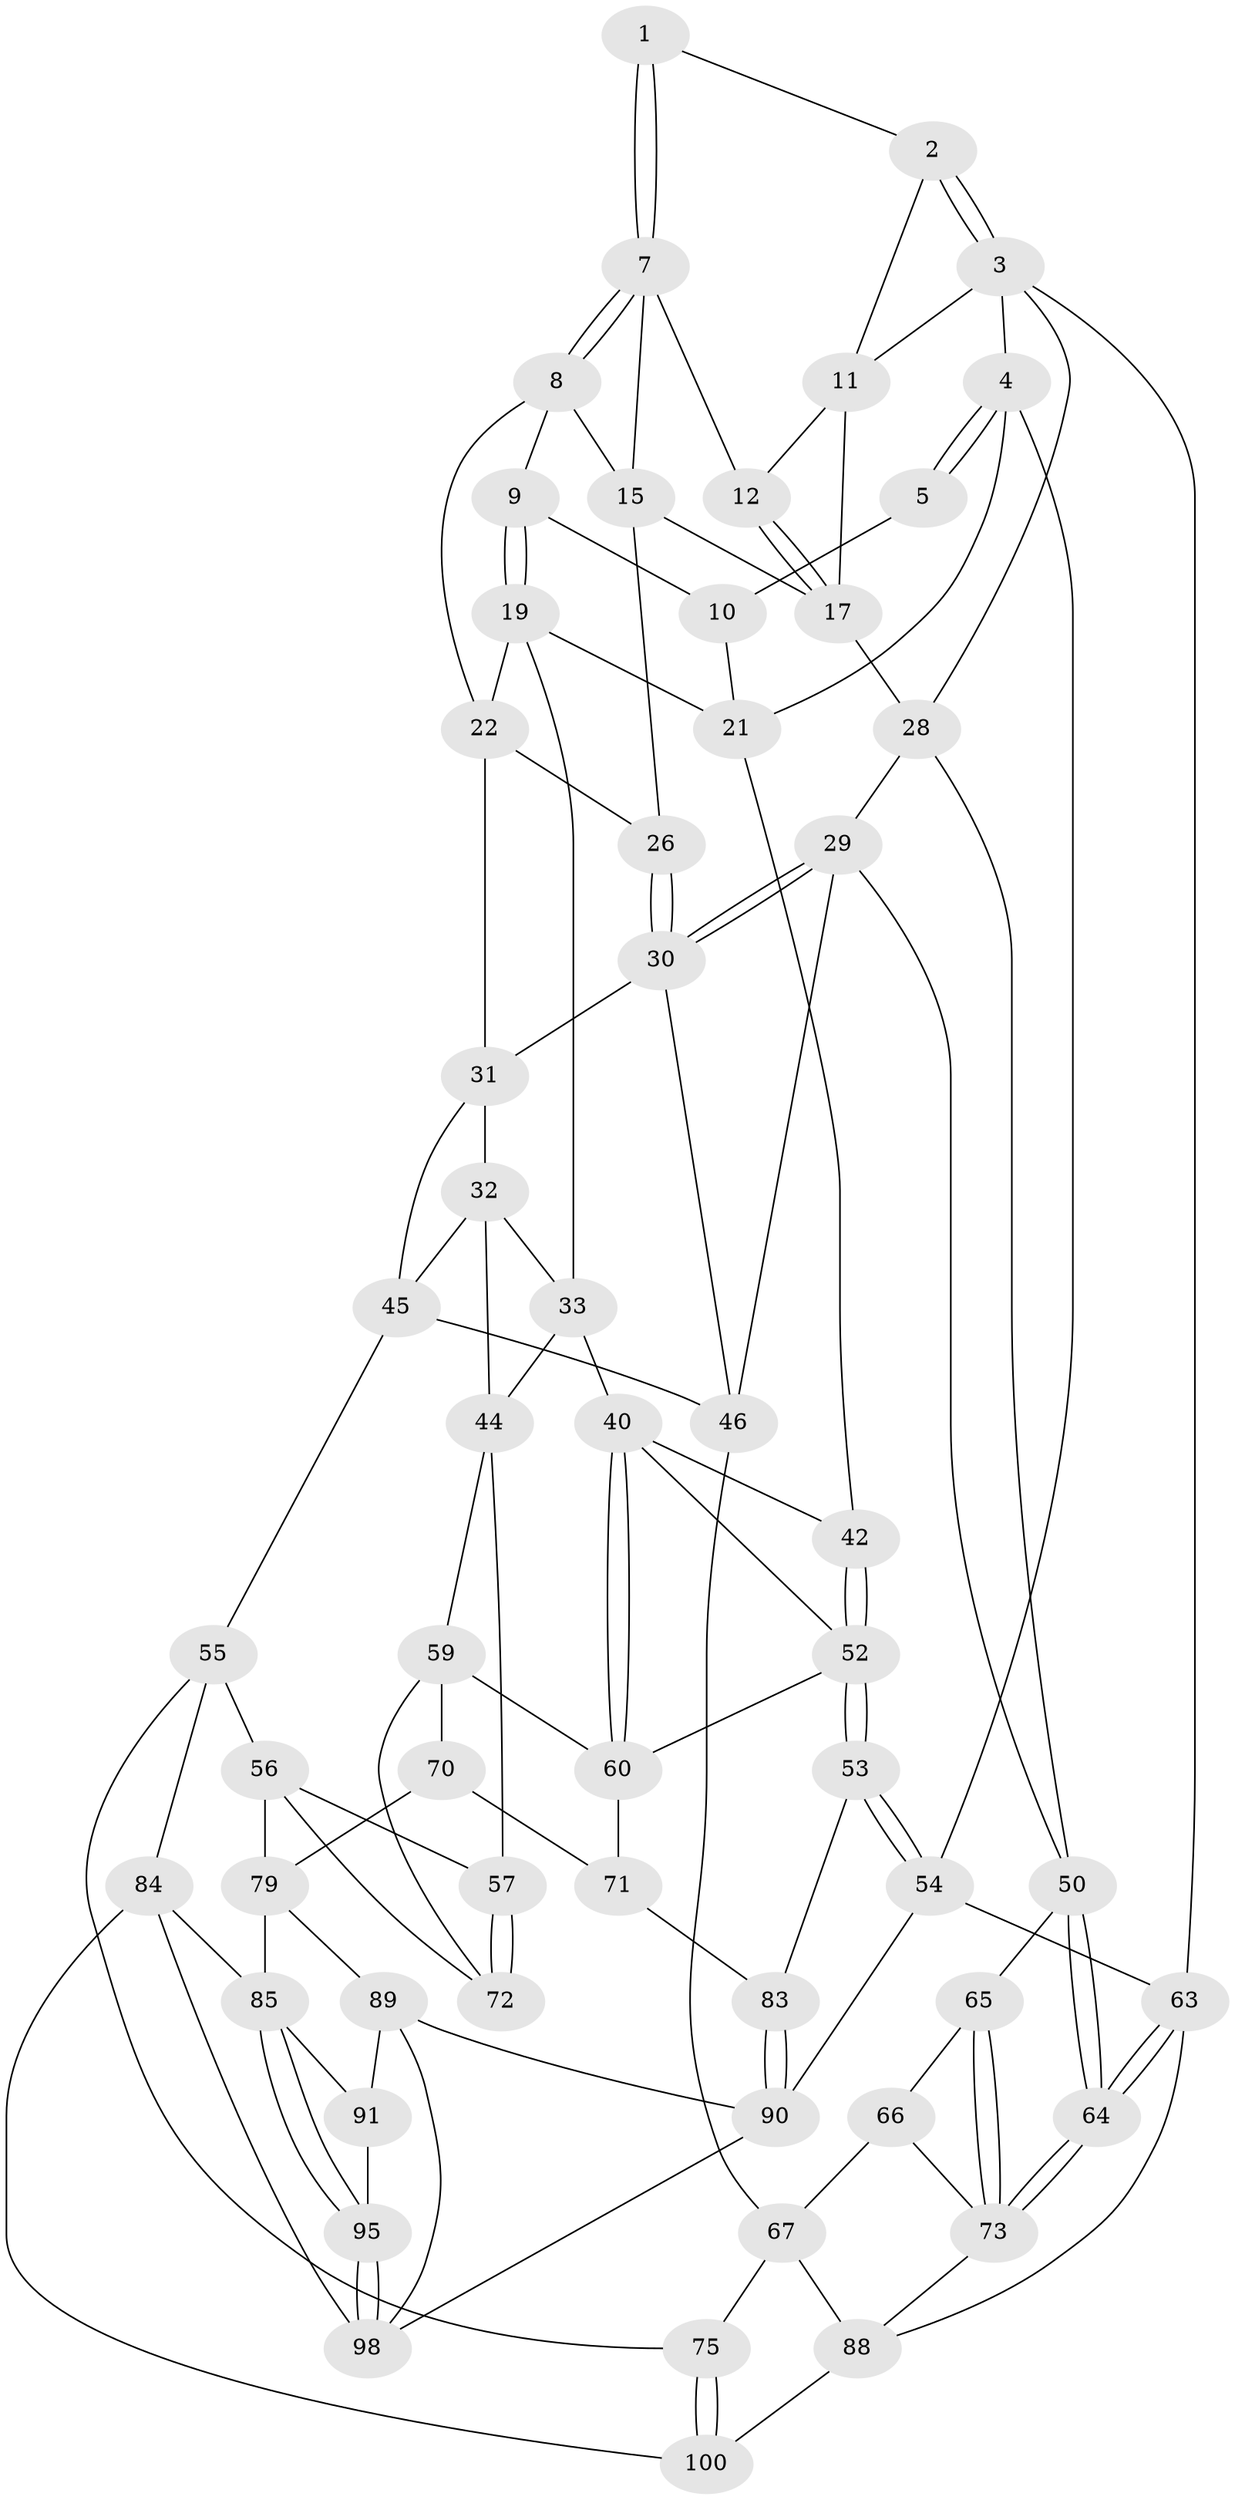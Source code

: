 // original degree distribution, {3: 0.0196078431372549, 4: 0.19607843137254902, 6: 0.17647058823529413, 5: 0.6078431372549019}
// Generated by graph-tools (version 1.1) at 2025/38/02/21/25 10:38:57]
// undirected, 58 vertices, 126 edges
graph export_dot {
graph [start="1"]
  node [color=gray90,style=filled];
  1 [pos="+0.6628624393170011+0"];
  2 [pos="+0.8313221873993286+0"];
  3 [pos="+1+0",super="+25"];
  4 [pos="+0+0",super="+38"];
  5 [pos="+0+0",super="+6"];
  7 [pos="+0.6142289899286748+0.013411914506200873",super="+13"];
  8 [pos="+0.4574426912924581+0.12950728380852614",super="+16"];
  9 [pos="+0.40030576269014273+0.12764116605355613"];
  10 [pos="+0.3608254070325747+0.0922654553834659",super="+14"];
  11 [pos="+0.8402164943174432+0.12375333225228671",super="+23"];
  12 [pos="+0.6748155945065017+0.14945985969646647"];
  15 [pos="+0.564990446168454+0.21635958317030224",super="+18"];
  17 [pos="+0.707016070643728+0.23152858111439079",super="+24"];
  19 [pos="+0.376101492028984+0.27956680220947855",super="+20"];
  21 [pos="+0.23934021634096256+0.29171583820221897",super="+37"];
  22 [pos="+0.49035412678640744+0.2773164056251964",super="+27"];
  26 [pos="+0.6345895481529494+0.323487338498555"];
  28 [pos="+0.8594639867041384+0.27927207004010396",super="+34"];
  29 [pos="+0.8055577804743295+0.4418916505293592",super="+48"];
  30 [pos="+0.6666914389191111+0.38290138389808154",super="+35"];
  31 [pos="+0.4957191761998476+0.4479239024349566",super="+36"];
  32 [pos="+0.3581742235826309+0.41282248379079567",super="+43"];
  33 [pos="+0.3304002736919481+0.3908552403077458",super="+39"];
  40 [pos="+0.10391625679273842+0.5073355231021429",super="+41"];
  42 [pos="+0.06371559909792507+0.48415529276931996"];
  44 [pos="+0.29179982114163217+0.6056415075519697",super="+58"];
  45 [pos="+0.4073236990410115+0.5777189553843896",super="+47"];
  46 [pos="+0.6073507199391394+0.5974210973423012",super="+49"];
  50 [pos="+1+0.5230778661798464",super="+51"];
  52 [pos="+0+0.7819214644094856",super="+61"];
  53 [pos="+0+0.7823714247873491"];
  54 [pos="+0+0.867059337482648",super="+68"];
  55 [pos="+0.45674359881194204+0.7257425346600661",super="+77"];
  56 [pos="+0.37991086440698085+0.7153842054045666",super="+78"];
  57 [pos="+0.3726239808062639+0.7106907274847796"];
  59 [pos="+0.23961006129969556+0.6688960822481184",super="+69"];
  60 [pos="+0.1853565442225793+0.6643257207102488",super="+62"];
  63 [pos="+1+1"];
  64 [pos="+1+0.9630943293470876"];
  65 [pos="+0.9370654433140307+0.7943471799043266"];
  66 [pos="+0.768849333384135+0.7653846029487423"];
  67 [pos="+0.7148414733745072+0.7246165833284435",super="+74"];
  70 [pos="+0.1940149271284513+0.7869845070464636",super="+81"];
  71 [pos="+0.1845572524837619+0.7856168079895811",super="+82"];
  72 [pos="+0.24866965209000283+0.7585480750399181"];
  73 [pos="+1+0.8621472426505042",super="+87"];
  75 [pos="+0.5806257533800048+0.8425538062836431",super="+76"];
  79 [pos="+0.2982986937713288+0.8213450051539296",super="+80"];
  83 [pos="+0.12956708024941935+0.8619089345757405"];
  84 [pos="+0.42634255218344275+0.8578028667454851",super="+97"];
  85 [pos="+0.40511685531270736+0.864488996688129",super="+86"];
  88 [pos="+0.723131804317246+0.993748166490206",super="+99"];
  89 [pos="+0.23329333281900483+0.8985017523781951",super="+93"];
  90 [pos="+0.14132732800274636+0.9061786958394099",super="+94"];
  91 [pos="+0.34627024564884074+0.8932438085529995",super="+92"];
  95 [pos="+0.37114592841316113+1",super="+96"];
  98 [pos="+0.42317156558961755+1",super="+102"];
  100 [pos="+0.5646515701611676+1",super="+101"];
  1 -- 2;
  1 -- 7;
  1 -- 7;
  2 -- 3;
  2 -- 3;
  2 -- 11;
  3 -- 4;
  3 -- 63;
  3 -- 28;
  3 -- 11;
  4 -- 5;
  4 -- 5;
  4 -- 54 [weight=2];
  4 -- 21;
  5 -- 10 [weight=2];
  7 -- 8;
  7 -- 8;
  7 -- 12;
  7 -- 15;
  8 -- 9;
  8 -- 22;
  8 -- 15;
  9 -- 10;
  9 -- 19;
  9 -- 19;
  10 -- 21;
  11 -- 12;
  11 -- 17;
  12 -- 17;
  12 -- 17;
  15 -- 17;
  15 -- 26;
  17 -- 28;
  19 -- 22;
  19 -- 33;
  19 -- 21;
  21 -- 42;
  22 -- 26;
  22 -- 31;
  26 -- 30;
  26 -- 30;
  28 -- 29;
  28 -- 50;
  29 -- 30;
  29 -- 30;
  29 -- 50;
  29 -- 46;
  30 -- 46;
  30 -- 31;
  31 -- 32;
  31 -- 45;
  32 -- 33;
  32 -- 44;
  32 -- 45;
  33 -- 40;
  33 -- 44;
  40 -- 60;
  40 -- 60;
  40 -- 42;
  40 -- 52;
  42 -- 52;
  42 -- 52;
  44 -- 57;
  44 -- 59;
  45 -- 46;
  45 -- 55;
  46 -- 67;
  50 -- 64;
  50 -- 64;
  50 -- 65;
  52 -- 53;
  52 -- 53;
  52 -- 60;
  53 -- 54;
  53 -- 54;
  53 -- 83;
  54 -- 63;
  54 -- 90;
  55 -- 56;
  55 -- 75;
  55 -- 84;
  56 -- 57;
  56 -- 72;
  56 -- 79;
  57 -- 72;
  57 -- 72;
  59 -- 60;
  59 -- 72;
  59 -- 70;
  60 -- 71;
  63 -- 64;
  63 -- 64;
  63 -- 88;
  64 -- 73;
  64 -- 73;
  65 -- 66;
  65 -- 73;
  65 -- 73;
  66 -- 67;
  66 -- 73;
  67 -- 88;
  67 -- 75;
  70 -- 71 [weight=2];
  70 -- 79;
  71 -- 83;
  73 -- 88;
  75 -- 100 [weight=2];
  75 -- 100;
  79 -- 85;
  79 -- 89;
  83 -- 90;
  83 -- 90;
  84 -- 85;
  84 -- 100;
  84 -- 98;
  85 -- 95;
  85 -- 95;
  85 -- 91;
  88 -- 100;
  89 -- 90;
  89 -- 98;
  89 -- 91;
  90 -- 98;
  91 -- 95 [weight=2];
  95 -- 98;
  95 -- 98;
}
